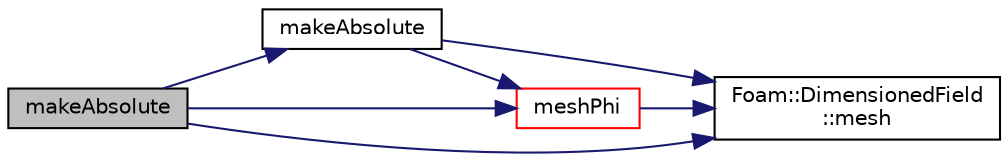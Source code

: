 digraph "makeAbsolute"
{
  bgcolor="transparent";
  edge [fontname="Helvetica",fontsize="10",labelfontname="Helvetica",labelfontsize="10"];
  node [fontname="Helvetica",fontsize="10",shape=record];
  rankdir="LR";
  Node18174 [label="makeAbsolute",height=0.2,width=0.4,color="black", fillcolor="grey75", style="filled", fontcolor="black"];
  Node18174 -> Node18175 [color="midnightblue",fontsize="10",style="solid",fontname="Helvetica"];
  Node18175 [label="makeAbsolute",height=0.2,width=0.4,color="black",URL="$a21861.html#abd91566bcbbe9cc41337f6ecc58c8f10",tooltip="Make the given flux absolute. "];
  Node18175 -> Node18176 [color="midnightblue",fontsize="10",style="solid",fontname="Helvetica"];
  Node18176 [label="Foam::DimensionedField\l::mesh",height=0.2,width=0.4,color="black",URL="$a27497.html#a8f1110830348a1448a14ab5e3cf47e3b",tooltip="Return mesh. "];
  Node18175 -> Node18177 [color="midnightblue",fontsize="10",style="solid",fontname="Helvetica"];
  Node18177 [label="meshPhi",height=0.2,width=0.4,color="red",URL="$a21861.html#a4de91c07f95262e698d486b45f6c2fe6"];
  Node18177 -> Node18176 [color="midnightblue",fontsize="10",style="solid",fontname="Helvetica"];
  Node18174 -> Node18176 [color="midnightblue",fontsize="10",style="solid",fontname="Helvetica"];
  Node18174 -> Node18177 [color="midnightblue",fontsize="10",style="solid",fontname="Helvetica"];
}
